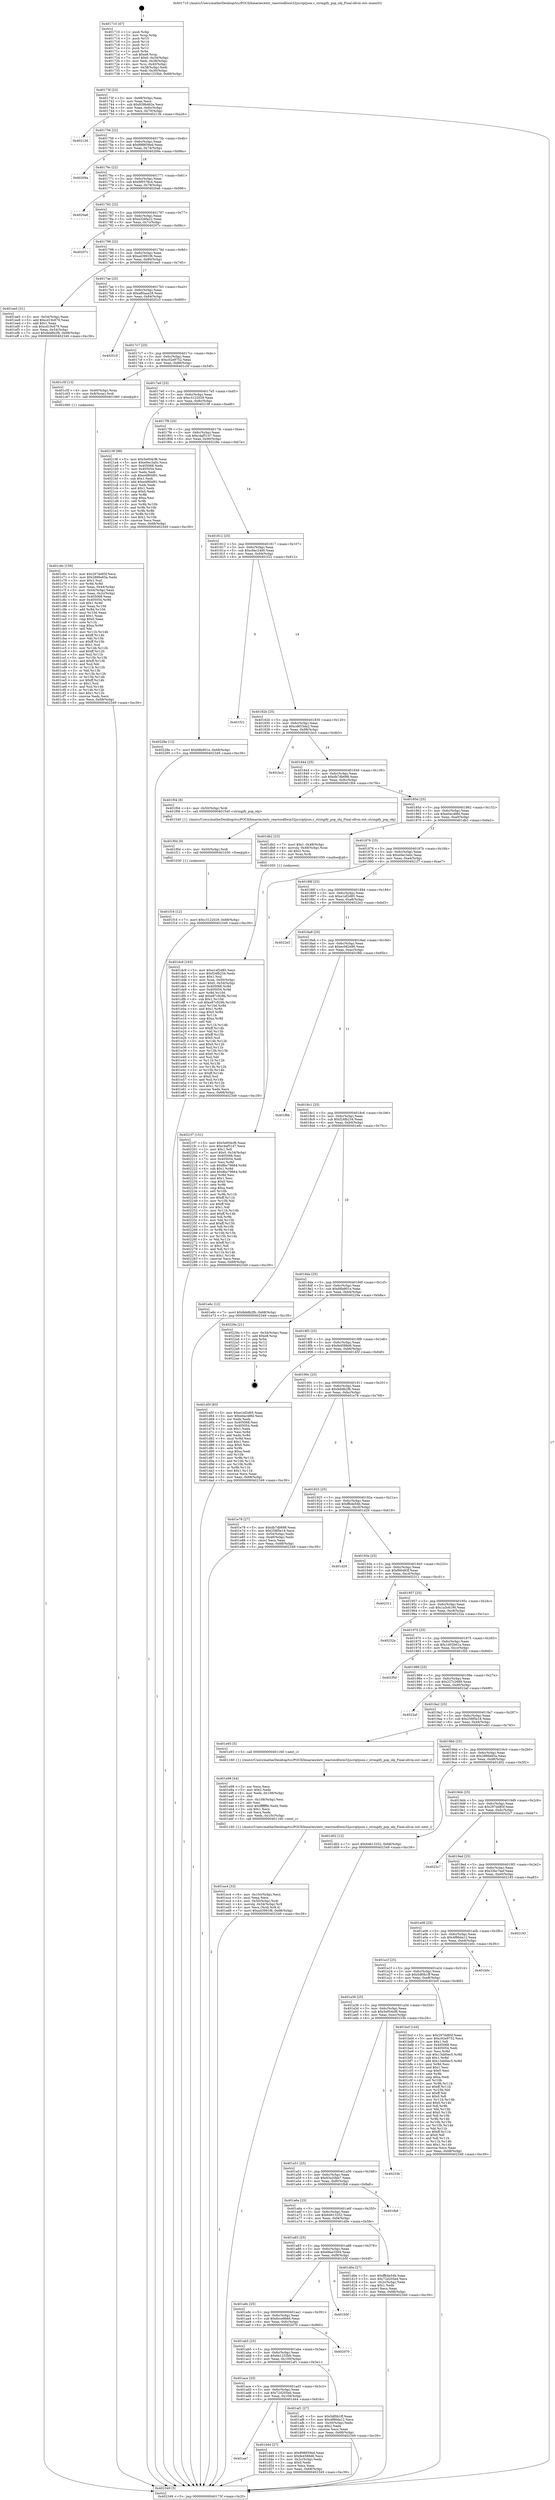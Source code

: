 digraph "0x401710" {
  label = "0x401710 (/mnt/c/Users/mathe/Desktop/tcc/POCII/binaries/extr_reactosdllwin32jscriptjson.c_stringify_pop_obj_Final-ollvm.out::main(0))"
  labelloc = "t"
  node[shape=record]

  Entry [label="",width=0.3,height=0.3,shape=circle,fillcolor=black,style=filled]
  "0x40173f" [label="{
     0x40173f [23]\l
     | [instrs]\l
     &nbsp;&nbsp;0x40173f \<+3\>: mov -0x68(%rbp),%eax\l
     &nbsp;&nbsp;0x401742 \<+2\>: mov %eax,%ecx\l
     &nbsp;&nbsp;0x401744 \<+6\>: sub $0x839bd62e,%ecx\l
     &nbsp;&nbsp;0x40174a \<+3\>: mov %eax,-0x6c(%rbp)\l
     &nbsp;&nbsp;0x40174d \<+3\>: mov %ecx,-0x70(%rbp)\l
     &nbsp;&nbsp;0x401750 \<+6\>: je 0000000000402136 \<main+0xa26\>\l
  }"]
  "0x402136" [label="{
     0x402136\l
  }", style=dashed]
  "0x401756" [label="{
     0x401756 [22]\l
     | [instrs]\l
     &nbsp;&nbsp;0x401756 \<+5\>: jmp 000000000040175b \<main+0x4b\>\l
     &nbsp;&nbsp;0x40175b \<+3\>: mov -0x6c(%rbp),%eax\l
     &nbsp;&nbsp;0x40175e \<+5\>: sub $0x898859ed,%eax\l
     &nbsp;&nbsp;0x401763 \<+3\>: mov %eax,-0x74(%rbp)\l
     &nbsp;&nbsp;0x401766 \<+6\>: je 000000000040209a \<main+0x98a\>\l
  }"]
  Exit [label="",width=0.3,height=0.3,shape=circle,fillcolor=black,style=filled,peripheries=2]
  "0x40209a" [label="{
     0x40209a\l
  }", style=dashed]
  "0x40176c" [label="{
     0x40176c [22]\l
     | [instrs]\l
     &nbsp;&nbsp;0x40176c \<+5\>: jmp 0000000000401771 \<main+0x61\>\l
     &nbsp;&nbsp;0x401771 \<+3\>: mov -0x6c(%rbp),%eax\l
     &nbsp;&nbsp;0x401774 \<+5\>: sub $0x9f0578c4,%eax\l
     &nbsp;&nbsp;0x401779 \<+3\>: mov %eax,-0x78(%rbp)\l
     &nbsp;&nbsp;0x40177c \<+6\>: je 00000000004020a6 \<main+0x996\>\l
  }"]
  "0x401f16" [label="{
     0x401f16 [12]\l
     | [instrs]\l
     &nbsp;&nbsp;0x401f16 \<+7\>: movl $0xc3122029,-0x68(%rbp)\l
     &nbsp;&nbsp;0x401f1d \<+5\>: jmp 0000000000402349 \<main+0xc39\>\l
  }"]
  "0x4020a6" [label="{
     0x4020a6\l
  }", style=dashed]
  "0x401782" [label="{
     0x401782 [22]\l
     | [instrs]\l
     &nbsp;&nbsp;0x401782 \<+5\>: jmp 0000000000401787 \<main+0x77\>\l
     &nbsp;&nbsp;0x401787 \<+3\>: mov -0x6c(%rbp),%eax\l
     &nbsp;&nbsp;0x40178a \<+5\>: sub $0xa326fa22,%eax\l
     &nbsp;&nbsp;0x40178f \<+3\>: mov %eax,-0x7c(%rbp)\l
     &nbsp;&nbsp;0x401792 \<+6\>: je 000000000040207c \<main+0x96c\>\l
  }"]
  "0x401f0d" [label="{
     0x401f0d [9]\l
     | [instrs]\l
     &nbsp;&nbsp;0x401f0d \<+4\>: mov -0x50(%rbp),%rdi\l
     &nbsp;&nbsp;0x401f11 \<+5\>: call 0000000000401030 \<free@plt\>\l
     | [calls]\l
     &nbsp;&nbsp;0x401030 \{1\} (unknown)\l
  }"]
  "0x40207c" [label="{
     0x40207c\l
  }", style=dashed]
  "0x401798" [label="{
     0x401798 [22]\l
     | [instrs]\l
     &nbsp;&nbsp;0x401798 \<+5\>: jmp 000000000040179d \<main+0x8d\>\l
     &nbsp;&nbsp;0x40179d \<+3\>: mov -0x6c(%rbp),%eax\l
     &nbsp;&nbsp;0x4017a0 \<+5\>: sub $0xa43991f6,%eax\l
     &nbsp;&nbsp;0x4017a5 \<+3\>: mov %eax,-0x80(%rbp)\l
     &nbsp;&nbsp;0x4017a8 \<+6\>: je 0000000000401ee5 \<main+0x7d5\>\l
  }"]
  "0x401ec4" [label="{
     0x401ec4 [33]\l
     | [instrs]\l
     &nbsp;&nbsp;0x401ec4 \<+6\>: mov -0x10c(%rbp),%ecx\l
     &nbsp;&nbsp;0x401eca \<+3\>: imul %eax,%ecx\l
     &nbsp;&nbsp;0x401ecd \<+4\>: mov -0x50(%rbp),%rdi\l
     &nbsp;&nbsp;0x401ed1 \<+4\>: movslq -0x54(%rbp),%r8\l
     &nbsp;&nbsp;0x401ed5 \<+4\>: mov %ecx,(%rdi,%r8,4)\l
     &nbsp;&nbsp;0x401ed9 \<+7\>: movl $0xa43991f6,-0x68(%rbp)\l
     &nbsp;&nbsp;0x401ee0 \<+5\>: jmp 0000000000402349 \<main+0xc39\>\l
  }"]
  "0x401ee5" [label="{
     0x401ee5 [31]\l
     | [instrs]\l
     &nbsp;&nbsp;0x401ee5 \<+3\>: mov -0x54(%rbp),%eax\l
     &nbsp;&nbsp;0x401ee8 \<+5\>: add $0xcd19c679,%eax\l
     &nbsp;&nbsp;0x401eed \<+3\>: add $0x1,%eax\l
     &nbsp;&nbsp;0x401ef0 \<+5\>: sub $0xcd19c679,%eax\l
     &nbsp;&nbsp;0x401ef5 \<+3\>: mov %eax,-0x54(%rbp)\l
     &nbsp;&nbsp;0x401ef8 \<+7\>: movl $0xfeb8b2fb,-0x68(%rbp)\l
     &nbsp;&nbsp;0x401eff \<+5\>: jmp 0000000000402349 \<main+0xc39\>\l
  }"]
  "0x4017ae" [label="{
     0x4017ae [25]\l
     | [instrs]\l
     &nbsp;&nbsp;0x4017ae \<+5\>: jmp 00000000004017b3 \<main+0xa3\>\l
     &nbsp;&nbsp;0x4017b3 \<+3\>: mov -0x6c(%rbp),%eax\l
     &nbsp;&nbsp;0x4017b6 \<+5\>: sub $0xa80aae28,%eax\l
     &nbsp;&nbsp;0x4017bb \<+6\>: mov %eax,-0x84(%rbp)\l
     &nbsp;&nbsp;0x4017c1 \<+6\>: je 0000000000402010 \<main+0x900\>\l
  }"]
  "0x401e98" [label="{
     0x401e98 [44]\l
     | [instrs]\l
     &nbsp;&nbsp;0x401e98 \<+2\>: xor %ecx,%ecx\l
     &nbsp;&nbsp;0x401e9a \<+5\>: mov $0x2,%edx\l
     &nbsp;&nbsp;0x401e9f \<+6\>: mov %edx,-0x108(%rbp)\l
     &nbsp;&nbsp;0x401ea5 \<+1\>: cltd\l
     &nbsp;&nbsp;0x401ea6 \<+6\>: mov -0x108(%rbp),%esi\l
     &nbsp;&nbsp;0x401eac \<+2\>: idiv %esi\l
     &nbsp;&nbsp;0x401eae \<+6\>: imul $0xfffffffe,%edx,%edx\l
     &nbsp;&nbsp;0x401eb4 \<+3\>: sub $0x1,%ecx\l
     &nbsp;&nbsp;0x401eb7 \<+2\>: sub %ecx,%edx\l
     &nbsp;&nbsp;0x401eb9 \<+6\>: mov %edx,-0x10c(%rbp)\l
     &nbsp;&nbsp;0x401ebf \<+5\>: call 0000000000401160 \<next_i\>\l
     | [calls]\l
     &nbsp;&nbsp;0x401160 \{1\} (/mnt/c/Users/mathe/Desktop/tcc/POCII/binaries/extr_reactosdllwin32jscriptjson.c_stringify_pop_obj_Final-ollvm.out::next_i)\l
  }"]
  "0x402010" [label="{
     0x402010\l
  }", style=dashed]
  "0x4017c7" [label="{
     0x4017c7 [25]\l
     | [instrs]\l
     &nbsp;&nbsp;0x4017c7 \<+5\>: jmp 00000000004017cc \<main+0xbc\>\l
     &nbsp;&nbsp;0x4017cc \<+3\>: mov -0x6c(%rbp),%eax\l
     &nbsp;&nbsp;0x4017cf \<+5\>: sub $0xc02e9752,%eax\l
     &nbsp;&nbsp;0x4017d4 \<+6\>: mov %eax,-0x88(%rbp)\l
     &nbsp;&nbsp;0x4017da \<+6\>: je 0000000000401c5f \<main+0x54f\>\l
  }"]
  "0x401dc9" [label="{
     0x401dc9 [163]\l
     | [instrs]\l
     &nbsp;&nbsp;0x401dc9 \<+5\>: mov $0xe1ef2d85,%ecx\l
     &nbsp;&nbsp;0x401dce \<+5\>: mov $0xf24fb234,%edx\l
     &nbsp;&nbsp;0x401dd3 \<+3\>: mov $0x1,%sil\l
     &nbsp;&nbsp;0x401dd6 \<+4\>: mov %rax,-0x50(%rbp)\l
     &nbsp;&nbsp;0x401dda \<+7\>: movl $0x0,-0x54(%rbp)\l
     &nbsp;&nbsp;0x401de1 \<+8\>: mov 0x405068,%r8d\l
     &nbsp;&nbsp;0x401de9 \<+8\>: mov 0x405054,%r9d\l
     &nbsp;&nbsp;0x401df1 \<+3\>: mov %r8d,%r10d\l
     &nbsp;&nbsp;0x401df4 \<+7\>: add $0xe87c929b,%r10d\l
     &nbsp;&nbsp;0x401dfb \<+4\>: sub $0x1,%r10d\l
     &nbsp;&nbsp;0x401dff \<+7\>: sub $0xe87c929b,%r10d\l
     &nbsp;&nbsp;0x401e06 \<+4\>: imul %r10d,%r8d\l
     &nbsp;&nbsp;0x401e0a \<+4\>: and $0x1,%r8d\l
     &nbsp;&nbsp;0x401e0e \<+4\>: cmp $0x0,%r8d\l
     &nbsp;&nbsp;0x401e12 \<+4\>: sete %r11b\l
     &nbsp;&nbsp;0x401e16 \<+4\>: cmp $0xa,%r9d\l
     &nbsp;&nbsp;0x401e1a \<+3\>: setl %bl\l
     &nbsp;&nbsp;0x401e1d \<+3\>: mov %r11b,%r14b\l
     &nbsp;&nbsp;0x401e20 \<+4\>: xor $0xff,%r14b\l
     &nbsp;&nbsp;0x401e24 \<+3\>: mov %bl,%r15b\l
     &nbsp;&nbsp;0x401e27 \<+4\>: xor $0xff,%r15b\l
     &nbsp;&nbsp;0x401e2b \<+4\>: xor $0x0,%sil\l
     &nbsp;&nbsp;0x401e2f \<+3\>: mov %r14b,%r12b\l
     &nbsp;&nbsp;0x401e32 \<+4\>: and $0x0,%r12b\l
     &nbsp;&nbsp;0x401e36 \<+3\>: and %sil,%r11b\l
     &nbsp;&nbsp;0x401e39 \<+3\>: mov %r15b,%r13b\l
     &nbsp;&nbsp;0x401e3c \<+4\>: and $0x0,%r13b\l
     &nbsp;&nbsp;0x401e40 \<+3\>: and %sil,%bl\l
     &nbsp;&nbsp;0x401e43 \<+3\>: or %r11b,%r12b\l
     &nbsp;&nbsp;0x401e46 \<+3\>: or %bl,%r13b\l
     &nbsp;&nbsp;0x401e49 \<+3\>: xor %r13b,%r12b\l
     &nbsp;&nbsp;0x401e4c \<+3\>: or %r15b,%r14b\l
     &nbsp;&nbsp;0x401e4f \<+4\>: xor $0xff,%r14b\l
     &nbsp;&nbsp;0x401e53 \<+4\>: or $0x0,%sil\l
     &nbsp;&nbsp;0x401e57 \<+3\>: and %sil,%r14b\l
     &nbsp;&nbsp;0x401e5a \<+3\>: or %r14b,%r12b\l
     &nbsp;&nbsp;0x401e5d \<+4\>: test $0x1,%r12b\l
     &nbsp;&nbsp;0x401e61 \<+3\>: cmovne %edx,%ecx\l
     &nbsp;&nbsp;0x401e64 \<+3\>: mov %ecx,-0x68(%rbp)\l
     &nbsp;&nbsp;0x401e67 \<+5\>: jmp 0000000000402349 \<main+0xc39\>\l
  }"]
  "0x401c5f" [label="{
     0x401c5f [13]\l
     | [instrs]\l
     &nbsp;&nbsp;0x401c5f \<+4\>: mov -0x40(%rbp),%rax\l
     &nbsp;&nbsp;0x401c63 \<+4\>: mov 0x8(%rax),%rdi\l
     &nbsp;&nbsp;0x401c67 \<+5\>: call 0000000000401060 \<atoi@plt\>\l
     | [calls]\l
     &nbsp;&nbsp;0x401060 \{1\} (unknown)\l
  }"]
  "0x4017e0" [label="{
     0x4017e0 [25]\l
     | [instrs]\l
     &nbsp;&nbsp;0x4017e0 \<+5\>: jmp 00000000004017e5 \<main+0xd5\>\l
     &nbsp;&nbsp;0x4017e5 \<+3\>: mov -0x6c(%rbp),%eax\l
     &nbsp;&nbsp;0x4017e8 \<+5\>: sub $0xc3122029,%eax\l
     &nbsp;&nbsp;0x4017ed \<+6\>: mov %eax,-0x8c(%rbp)\l
     &nbsp;&nbsp;0x4017f3 \<+6\>: je 000000000040219f \<main+0xa8f\>\l
  }"]
  "0x401ae7" [label="{
     0x401ae7\l
  }", style=dashed]
  "0x40219f" [label="{
     0x40219f [88]\l
     | [instrs]\l
     &nbsp;&nbsp;0x40219f \<+5\>: mov $0x5e004cf6,%eax\l
     &nbsp;&nbsp;0x4021a4 \<+5\>: mov $0xe0ec3a0c,%ecx\l
     &nbsp;&nbsp;0x4021a9 \<+7\>: mov 0x405068,%edx\l
     &nbsp;&nbsp;0x4021b0 \<+7\>: mov 0x405054,%esi\l
     &nbsp;&nbsp;0x4021b7 \<+2\>: mov %edx,%edi\l
     &nbsp;&nbsp;0x4021b9 \<+6\>: sub $0xe4f60d91,%edi\l
     &nbsp;&nbsp;0x4021bf \<+3\>: sub $0x1,%edi\l
     &nbsp;&nbsp;0x4021c2 \<+6\>: add $0xe4f60d91,%edi\l
     &nbsp;&nbsp;0x4021c8 \<+3\>: imul %edi,%edx\l
     &nbsp;&nbsp;0x4021cb \<+3\>: and $0x1,%edx\l
     &nbsp;&nbsp;0x4021ce \<+3\>: cmp $0x0,%edx\l
     &nbsp;&nbsp;0x4021d1 \<+4\>: sete %r8b\l
     &nbsp;&nbsp;0x4021d5 \<+3\>: cmp $0xa,%esi\l
     &nbsp;&nbsp;0x4021d8 \<+4\>: setl %r9b\l
     &nbsp;&nbsp;0x4021dc \<+3\>: mov %r8b,%r10b\l
     &nbsp;&nbsp;0x4021df \<+3\>: and %r9b,%r10b\l
     &nbsp;&nbsp;0x4021e2 \<+3\>: xor %r9b,%r8b\l
     &nbsp;&nbsp;0x4021e5 \<+3\>: or %r8b,%r10b\l
     &nbsp;&nbsp;0x4021e8 \<+4\>: test $0x1,%r10b\l
     &nbsp;&nbsp;0x4021ec \<+3\>: cmovne %ecx,%eax\l
     &nbsp;&nbsp;0x4021ef \<+3\>: mov %eax,-0x68(%rbp)\l
     &nbsp;&nbsp;0x4021f2 \<+5\>: jmp 0000000000402349 \<main+0xc39\>\l
  }"]
  "0x4017f9" [label="{
     0x4017f9 [25]\l
     | [instrs]\l
     &nbsp;&nbsp;0x4017f9 \<+5\>: jmp 00000000004017fe \<main+0xee\>\l
     &nbsp;&nbsp;0x4017fe \<+3\>: mov -0x6c(%rbp),%eax\l
     &nbsp;&nbsp;0x401801 \<+5\>: sub $0xc4af5147,%eax\l
     &nbsp;&nbsp;0x401806 \<+6\>: mov %eax,-0x90(%rbp)\l
     &nbsp;&nbsp;0x40180c \<+6\>: je 000000000040228e \<main+0xb7e\>\l
  }"]
  "0x401d44" [label="{
     0x401d44 [27]\l
     | [instrs]\l
     &nbsp;&nbsp;0x401d44 \<+5\>: mov $0x898859ed,%eax\l
     &nbsp;&nbsp;0x401d49 \<+5\>: mov $0xfe4588d6,%ecx\l
     &nbsp;&nbsp;0x401d4e \<+3\>: mov -0x2c(%rbp),%edx\l
     &nbsp;&nbsp;0x401d51 \<+3\>: cmp $0x0,%edx\l
     &nbsp;&nbsp;0x401d54 \<+3\>: cmove %ecx,%eax\l
     &nbsp;&nbsp;0x401d57 \<+3\>: mov %eax,-0x68(%rbp)\l
     &nbsp;&nbsp;0x401d5a \<+5\>: jmp 0000000000402349 \<main+0xc39\>\l
  }"]
  "0x40228e" [label="{
     0x40228e [12]\l
     | [instrs]\l
     &nbsp;&nbsp;0x40228e \<+7\>: movl $0xfdfa901e,-0x68(%rbp)\l
     &nbsp;&nbsp;0x402295 \<+5\>: jmp 0000000000402349 \<main+0xc39\>\l
  }"]
  "0x401812" [label="{
     0x401812 [25]\l
     | [instrs]\l
     &nbsp;&nbsp;0x401812 \<+5\>: jmp 0000000000401817 \<main+0x107\>\l
     &nbsp;&nbsp;0x401817 \<+3\>: mov -0x6c(%rbp),%eax\l
     &nbsp;&nbsp;0x40181a \<+5\>: sub $0xc9ac24d0,%eax\l
     &nbsp;&nbsp;0x40181f \<+6\>: mov %eax,-0x94(%rbp)\l
     &nbsp;&nbsp;0x401825 \<+6\>: je 0000000000401f22 \<main+0x812\>\l
  }"]
  "0x401c6c" [label="{
     0x401c6c [150]\l
     | [instrs]\l
     &nbsp;&nbsp;0x401c6c \<+5\>: mov $0x297dd85f,%ecx\l
     &nbsp;&nbsp;0x401c71 \<+5\>: mov $0x2886e65a,%edx\l
     &nbsp;&nbsp;0x401c76 \<+3\>: mov $0x1,%sil\l
     &nbsp;&nbsp;0x401c79 \<+3\>: xor %r8d,%r8d\l
     &nbsp;&nbsp;0x401c7c \<+3\>: mov %eax,-0x44(%rbp)\l
     &nbsp;&nbsp;0x401c7f \<+3\>: mov -0x44(%rbp),%eax\l
     &nbsp;&nbsp;0x401c82 \<+3\>: mov %eax,-0x2c(%rbp)\l
     &nbsp;&nbsp;0x401c85 \<+7\>: mov 0x405068,%eax\l
     &nbsp;&nbsp;0x401c8c \<+8\>: mov 0x405054,%r9d\l
     &nbsp;&nbsp;0x401c94 \<+4\>: sub $0x1,%r8d\l
     &nbsp;&nbsp;0x401c98 \<+3\>: mov %eax,%r10d\l
     &nbsp;&nbsp;0x401c9b \<+3\>: add %r8d,%r10d\l
     &nbsp;&nbsp;0x401c9e \<+4\>: imul %r10d,%eax\l
     &nbsp;&nbsp;0x401ca2 \<+3\>: and $0x1,%eax\l
     &nbsp;&nbsp;0x401ca5 \<+3\>: cmp $0x0,%eax\l
     &nbsp;&nbsp;0x401ca8 \<+4\>: sete %r11b\l
     &nbsp;&nbsp;0x401cac \<+4\>: cmp $0xa,%r9d\l
     &nbsp;&nbsp;0x401cb0 \<+3\>: setl %bl\l
     &nbsp;&nbsp;0x401cb3 \<+3\>: mov %r11b,%r14b\l
     &nbsp;&nbsp;0x401cb6 \<+4\>: xor $0xff,%r14b\l
     &nbsp;&nbsp;0x401cba \<+3\>: mov %bl,%r15b\l
     &nbsp;&nbsp;0x401cbd \<+4\>: xor $0xff,%r15b\l
     &nbsp;&nbsp;0x401cc1 \<+4\>: xor $0x1,%sil\l
     &nbsp;&nbsp;0x401cc5 \<+3\>: mov %r14b,%r12b\l
     &nbsp;&nbsp;0x401cc8 \<+4\>: and $0xff,%r12b\l
     &nbsp;&nbsp;0x401ccc \<+3\>: and %sil,%r11b\l
     &nbsp;&nbsp;0x401ccf \<+3\>: mov %r15b,%r13b\l
     &nbsp;&nbsp;0x401cd2 \<+4\>: and $0xff,%r13b\l
     &nbsp;&nbsp;0x401cd6 \<+3\>: and %sil,%bl\l
     &nbsp;&nbsp;0x401cd9 \<+3\>: or %r11b,%r12b\l
     &nbsp;&nbsp;0x401cdc \<+3\>: or %bl,%r13b\l
     &nbsp;&nbsp;0x401cdf \<+3\>: xor %r13b,%r12b\l
     &nbsp;&nbsp;0x401ce2 \<+3\>: or %r15b,%r14b\l
     &nbsp;&nbsp;0x401ce5 \<+4\>: xor $0xff,%r14b\l
     &nbsp;&nbsp;0x401ce9 \<+4\>: or $0x1,%sil\l
     &nbsp;&nbsp;0x401ced \<+3\>: and %sil,%r14b\l
     &nbsp;&nbsp;0x401cf0 \<+3\>: or %r14b,%r12b\l
     &nbsp;&nbsp;0x401cf3 \<+4\>: test $0x1,%r12b\l
     &nbsp;&nbsp;0x401cf7 \<+3\>: cmovne %edx,%ecx\l
     &nbsp;&nbsp;0x401cfa \<+3\>: mov %ecx,-0x68(%rbp)\l
     &nbsp;&nbsp;0x401cfd \<+5\>: jmp 0000000000402349 \<main+0xc39\>\l
  }"]
  "0x401f22" [label="{
     0x401f22\l
  }", style=dashed]
  "0x40182b" [label="{
     0x40182b [25]\l
     | [instrs]\l
     &nbsp;&nbsp;0x40182b \<+5\>: jmp 0000000000401830 \<main+0x120\>\l
     &nbsp;&nbsp;0x401830 \<+3\>: mov -0x6c(%rbp),%eax\l
     &nbsp;&nbsp;0x401833 \<+5\>: sub $0xcd653da2,%eax\l
     &nbsp;&nbsp;0x401838 \<+6\>: mov %eax,-0x98(%rbp)\l
     &nbsp;&nbsp;0x40183e \<+6\>: je 0000000000401bc3 \<main+0x4b3\>\l
  }"]
  "0x401710" [label="{
     0x401710 [47]\l
     | [instrs]\l
     &nbsp;&nbsp;0x401710 \<+1\>: push %rbp\l
     &nbsp;&nbsp;0x401711 \<+3\>: mov %rsp,%rbp\l
     &nbsp;&nbsp;0x401714 \<+2\>: push %r15\l
     &nbsp;&nbsp;0x401716 \<+2\>: push %r14\l
     &nbsp;&nbsp;0x401718 \<+2\>: push %r13\l
     &nbsp;&nbsp;0x40171a \<+2\>: push %r12\l
     &nbsp;&nbsp;0x40171c \<+1\>: push %rbx\l
     &nbsp;&nbsp;0x40171d \<+7\>: sub $0xe8,%rsp\l
     &nbsp;&nbsp;0x401724 \<+7\>: movl $0x0,-0x34(%rbp)\l
     &nbsp;&nbsp;0x40172b \<+3\>: mov %edi,-0x38(%rbp)\l
     &nbsp;&nbsp;0x40172e \<+4\>: mov %rsi,-0x40(%rbp)\l
     &nbsp;&nbsp;0x401732 \<+3\>: mov -0x38(%rbp),%edi\l
     &nbsp;&nbsp;0x401735 \<+3\>: mov %edi,-0x30(%rbp)\l
     &nbsp;&nbsp;0x401738 \<+7\>: movl $0x6e1233bb,-0x68(%rbp)\l
  }"]
  "0x401bc3" [label="{
     0x401bc3\l
  }", style=dashed]
  "0x401844" [label="{
     0x401844 [25]\l
     | [instrs]\l
     &nbsp;&nbsp;0x401844 \<+5\>: jmp 0000000000401849 \<main+0x139\>\l
     &nbsp;&nbsp;0x401849 \<+3\>: mov -0x6c(%rbp),%eax\l
     &nbsp;&nbsp;0x40184c \<+5\>: sub $0xdb7db688,%eax\l
     &nbsp;&nbsp;0x401851 \<+6\>: mov %eax,-0x9c(%rbp)\l
     &nbsp;&nbsp;0x401857 \<+6\>: je 0000000000401f04 \<main+0x7f4\>\l
  }"]
  "0x402349" [label="{
     0x402349 [5]\l
     | [instrs]\l
     &nbsp;&nbsp;0x402349 \<+5\>: jmp 000000000040173f \<main+0x2f\>\l
  }"]
  "0x401f04" [label="{
     0x401f04 [9]\l
     | [instrs]\l
     &nbsp;&nbsp;0x401f04 \<+4\>: mov -0x50(%rbp),%rdi\l
     &nbsp;&nbsp;0x401f08 \<+5\>: call 0000000000401540 \<stringify_pop_obj\>\l
     | [calls]\l
     &nbsp;&nbsp;0x401540 \{1\} (/mnt/c/Users/mathe/Desktop/tcc/POCII/binaries/extr_reactosdllwin32jscriptjson.c_stringify_pop_obj_Final-ollvm.out::stringify_pop_obj)\l
  }"]
  "0x40185d" [label="{
     0x40185d [25]\l
     | [instrs]\l
     &nbsp;&nbsp;0x40185d \<+5\>: jmp 0000000000401862 \<main+0x152\>\l
     &nbsp;&nbsp;0x401862 \<+3\>: mov -0x6c(%rbp),%eax\l
     &nbsp;&nbsp;0x401865 \<+5\>: sub $0xe0ac48fd,%eax\l
     &nbsp;&nbsp;0x40186a \<+6\>: mov %eax,-0xa0(%rbp)\l
     &nbsp;&nbsp;0x401870 \<+6\>: je 0000000000401db2 \<main+0x6a2\>\l
  }"]
  "0x401ace" [label="{
     0x401ace [25]\l
     | [instrs]\l
     &nbsp;&nbsp;0x401ace \<+5\>: jmp 0000000000401ad3 \<main+0x3c3\>\l
     &nbsp;&nbsp;0x401ad3 \<+3\>: mov -0x6c(%rbp),%eax\l
     &nbsp;&nbsp;0x401ad6 \<+5\>: sub $0x72d205ed,%eax\l
     &nbsp;&nbsp;0x401adb \<+6\>: mov %eax,-0x104(%rbp)\l
     &nbsp;&nbsp;0x401ae1 \<+6\>: je 0000000000401d44 \<main+0x634\>\l
  }"]
  "0x401db2" [label="{
     0x401db2 [23]\l
     | [instrs]\l
     &nbsp;&nbsp;0x401db2 \<+7\>: movl $0x1,-0x48(%rbp)\l
     &nbsp;&nbsp;0x401db9 \<+4\>: movslq -0x48(%rbp),%rax\l
     &nbsp;&nbsp;0x401dbd \<+4\>: shl $0x2,%rax\l
     &nbsp;&nbsp;0x401dc1 \<+3\>: mov %rax,%rdi\l
     &nbsp;&nbsp;0x401dc4 \<+5\>: call 0000000000401050 \<malloc@plt\>\l
     | [calls]\l
     &nbsp;&nbsp;0x401050 \{1\} (unknown)\l
  }"]
  "0x401876" [label="{
     0x401876 [25]\l
     | [instrs]\l
     &nbsp;&nbsp;0x401876 \<+5\>: jmp 000000000040187b \<main+0x16b\>\l
     &nbsp;&nbsp;0x40187b \<+3\>: mov -0x6c(%rbp),%eax\l
     &nbsp;&nbsp;0x40187e \<+5\>: sub $0xe0ec3a0c,%eax\l
     &nbsp;&nbsp;0x401883 \<+6\>: mov %eax,-0xa4(%rbp)\l
     &nbsp;&nbsp;0x401889 \<+6\>: je 00000000004021f7 \<main+0xae7\>\l
  }"]
  "0x401af1" [label="{
     0x401af1 [27]\l
     | [instrs]\l
     &nbsp;&nbsp;0x401af1 \<+5\>: mov $0x5df0b1ff,%eax\l
     &nbsp;&nbsp;0x401af6 \<+5\>: mov $0x4f86da12,%ecx\l
     &nbsp;&nbsp;0x401afb \<+3\>: mov -0x30(%rbp),%edx\l
     &nbsp;&nbsp;0x401afe \<+3\>: cmp $0x2,%edx\l
     &nbsp;&nbsp;0x401b01 \<+3\>: cmovne %ecx,%eax\l
     &nbsp;&nbsp;0x401b04 \<+3\>: mov %eax,-0x68(%rbp)\l
     &nbsp;&nbsp;0x401b07 \<+5\>: jmp 0000000000402349 \<main+0xc39\>\l
  }"]
  "0x4021f7" [label="{
     0x4021f7 [151]\l
     | [instrs]\l
     &nbsp;&nbsp;0x4021f7 \<+5\>: mov $0x5e004cf6,%eax\l
     &nbsp;&nbsp;0x4021fc \<+5\>: mov $0xc4af5147,%ecx\l
     &nbsp;&nbsp;0x402201 \<+2\>: mov $0x1,%dl\l
     &nbsp;&nbsp;0x402203 \<+7\>: movl $0x0,-0x34(%rbp)\l
     &nbsp;&nbsp;0x40220a \<+7\>: mov 0x405068,%esi\l
     &nbsp;&nbsp;0x402211 \<+7\>: mov 0x405054,%edi\l
     &nbsp;&nbsp;0x402218 \<+3\>: mov %esi,%r8d\l
     &nbsp;&nbsp;0x40221b \<+7\>: sub $0x8bc79664,%r8d\l
     &nbsp;&nbsp;0x402222 \<+4\>: sub $0x1,%r8d\l
     &nbsp;&nbsp;0x402226 \<+7\>: add $0x8bc79664,%r8d\l
     &nbsp;&nbsp;0x40222d \<+4\>: imul %r8d,%esi\l
     &nbsp;&nbsp;0x402231 \<+3\>: and $0x1,%esi\l
     &nbsp;&nbsp;0x402234 \<+3\>: cmp $0x0,%esi\l
     &nbsp;&nbsp;0x402237 \<+4\>: sete %r9b\l
     &nbsp;&nbsp;0x40223b \<+3\>: cmp $0xa,%edi\l
     &nbsp;&nbsp;0x40223e \<+4\>: setl %r10b\l
     &nbsp;&nbsp;0x402242 \<+3\>: mov %r9b,%r11b\l
     &nbsp;&nbsp;0x402245 \<+4\>: xor $0xff,%r11b\l
     &nbsp;&nbsp;0x402249 \<+3\>: mov %r10b,%bl\l
     &nbsp;&nbsp;0x40224c \<+3\>: xor $0xff,%bl\l
     &nbsp;&nbsp;0x40224f \<+3\>: xor $0x1,%dl\l
     &nbsp;&nbsp;0x402252 \<+3\>: mov %r11b,%r14b\l
     &nbsp;&nbsp;0x402255 \<+4\>: and $0xff,%r14b\l
     &nbsp;&nbsp;0x402259 \<+3\>: and %dl,%r9b\l
     &nbsp;&nbsp;0x40225c \<+3\>: mov %bl,%r15b\l
     &nbsp;&nbsp;0x40225f \<+4\>: and $0xff,%r15b\l
     &nbsp;&nbsp;0x402263 \<+3\>: and %dl,%r10b\l
     &nbsp;&nbsp;0x402266 \<+3\>: or %r9b,%r14b\l
     &nbsp;&nbsp;0x402269 \<+3\>: or %r10b,%r15b\l
     &nbsp;&nbsp;0x40226c \<+3\>: xor %r15b,%r14b\l
     &nbsp;&nbsp;0x40226f \<+3\>: or %bl,%r11b\l
     &nbsp;&nbsp;0x402272 \<+4\>: xor $0xff,%r11b\l
     &nbsp;&nbsp;0x402276 \<+3\>: or $0x1,%dl\l
     &nbsp;&nbsp;0x402279 \<+3\>: and %dl,%r11b\l
     &nbsp;&nbsp;0x40227c \<+3\>: or %r11b,%r14b\l
     &nbsp;&nbsp;0x40227f \<+4\>: test $0x1,%r14b\l
     &nbsp;&nbsp;0x402283 \<+3\>: cmovne %ecx,%eax\l
     &nbsp;&nbsp;0x402286 \<+3\>: mov %eax,-0x68(%rbp)\l
     &nbsp;&nbsp;0x402289 \<+5\>: jmp 0000000000402349 \<main+0xc39\>\l
  }"]
  "0x40188f" [label="{
     0x40188f [25]\l
     | [instrs]\l
     &nbsp;&nbsp;0x40188f \<+5\>: jmp 0000000000401894 \<main+0x184\>\l
     &nbsp;&nbsp;0x401894 \<+3\>: mov -0x6c(%rbp),%eax\l
     &nbsp;&nbsp;0x401897 \<+5\>: sub $0xe1ef2d85,%eax\l
     &nbsp;&nbsp;0x40189c \<+6\>: mov %eax,-0xa8(%rbp)\l
     &nbsp;&nbsp;0x4018a2 \<+6\>: je 00000000004022e3 \<main+0xbd3\>\l
  }"]
  "0x401ab5" [label="{
     0x401ab5 [25]\l
     | [instrs]\l
     &nbsp;&nbsp;0x401ab5 \<+5\>: jmp 0000000000401aba \<main+0x3aa\>\l
     &nbsp;&nbsp;0x401aba \<+3\>: mov -0x6c(%rbp),%eax\l
     &nbsp;&nbsp;0x401abd \<+5\>: sub $0x6e1233bb,%eax\l
     &nbsp;&nbsp;0x401ac2 \<+6\>: mov %eax,-0x100(%rbp)\l
     &nbsp;&nbsp;0x401ac8 \<+6\>: je 0000000000401af1 \<main+0x3e1\>\l
  }"]
  "0x4022e3" [label="{
     0x4022e3\l
  }", style=dashed]
  "0x4018a8" [label="{
     0x4018a8 [25]\l
     | [instrs]\l
     &nbsp;&nbsp;0x4018a8 \<+5\>: jmp 00000000004018ad \<main+0x19d\>\l
     &nbsp;&nbsp;0x4018ad \<+3\>: mov -0x6c(%rbp),%eax\l
     &nbsp;&nbsp;0x4018b0 \<+5\>: sub $0xec082e80,%eax\l
     &nbsp;&nbsp;0x4018b5 \<+6\>: mov %eax,-0xac(%rbp)\l
     &nbsp;&nbsp;0x4018bb \<+6\>: je 0000000000401f6b \<main+0x85b\>\l
  }"]
  "0x402070" [label="{
     0x402070\l
  }", style=dashed]
  "0x401f6b" [label="{
     0x401f6b\l
  }", style=dashed]
  "0x4018c1" [label="{
     0x4018c1 [25]\l
     | [instrs]\l
     &nbsp;&nbsp;0x4018c1 \<+5\>: jmp 00000000004018c6 \<main+0x1b6\>\l
     &nbsp;&nbsp;0x4018c6 \<+3\>: mov -0x6c(%rbp),%eax\l
     &nbsp;&nbsp;0x4018c9 \<+5\>: sub $0xf24fb234,%eax\l
     &nbsp;&nbsp;0x4018ce \<+6\>: mov %eax,-0xb0(%rbp)\l
     &nbsp;&nbsp;0x4018d4 \<+6\>: je 0000000000401e6c \<main+0x75c\>\l
  }"]
  "0x401a9c" [label="{
     0x401a9c [25]\l
     | [instrs]\l
     &nbsp;&nbsp;0x401a9c \<+5\>: jmp 0000000000401aa1 \<main+0x391\>\l
     &nbsp;&nbsp;0x401aa1 \<+3\>: mov -0x6c(%rbp),%eax\l
     &nbsp;&nbsp;0x401aa4 \<+5\>: sub $0x6cce9b66,%eax\l
     &nbsp;&nbsp;0x401aa9 \<+6\>: mov %eax,-0xfc(%rbp)\l
     &nbsp;&nbsp;0x401aaf \<+6\>: je 0000000000402070 \<main+0x960\>\l
  }"]
  "0x401e6c" [label="{
     0x401e6c [12]\l
     | [instrs]\l
     &nbsp;&nbsp;0x401e6c \<+7\>: movl $0xfeb8b2fb,-0x68(%rbp)\l
     &nbsp;&nbsp;0x401e73 \<+5\>: jmp 0000000000402349 \<main+0xc39\>\l
  }"]
  "0x4018da" [label="{
     0x4018da [25]\l
     | [instrs]\l
     &nbsp;&nbsp;0x4018da \<+5\>: jmp 00000000004018df \<main+0x1cf\>\l
     &nbsp;&nbsp;0x4018df \<+3\>: mov -0x6c(%rbp),%eax\l
     &nbsp;&nbsp;0x4018e2 \<+5\>: sub $0xfdfa901e,%eax\l
     &nbsp;&nbsp;0x4018e7 \<+6\>: mov %eax,-0xb4(%rbp)\l
     &nbsp;&nbsp;0x4018ed \<+6\>: je 000000000040229a \<main+0xb8a\>\l
  }"]
  "0x401b5f" [label="{
     0x401b5f\l
  }", style=dashed]
  "0x40229a" [label="{
     0x40229a [21]\l
     | [instrs]\l
     &nbsp;&nbsp;0x40229a \<+3\>: mov -0x34(%rbp),%eax\l
     &nbsp;&nbsp;0x40229d \<+7\>: add $0xe8,%rsp\l
     &nbsp;&nbsp;0x4022a4 \<+1\>: pop %rbx\l
     &nbsp;&nbsp;0x4022a5 \<+2\>: pop %r12\l
     &nbsp;&nbsp;0x4022a7 \<+2\>: pop %r13\l
     &nbsp;&nbsp;0x4022a9 \<+2\>: pop %r14\l
     &nbsp;&nbsp;0x4022ab \<+2\>: pop %r15\l
     &nbsp;&nbsp;0x4022ad \<+1\>: pop %rbp\l
     &nbsp;&nbsp;0x4022ae \<+1\>: ret\l
  }"]
  "0x4018f3" [label="{
     0x4018f3 [25]\l
     | [instrs]\l
     &nbsp;&nbsp;0x4018f3 \<+5\>: jmp 00000000004018f8 \<main+0x1e8\>\l
     &nbsp;&nbsp;0x4018f8 \<+3\>: mov -0x6c(%rbp),%eax\l
     &nbsp;&nbsp;0x4018fb \<+5\>: sub $0xfe4588d6,%eax\l
     &nbsp;&nbsp;0x401900 \<+6\>: mov %eax,-0xb8(%rbp)\l
     &nbsp;&nbsp;0x401906 \<+6\>: je 0000000000401d5f \<main+0x64f\>\l
  }"]
  "0x401a83" [label="{
     0x401a83 [25]\l
     | [instrs]\l
     &nbsp;&nbsp;0x401a83 \<+5\>: jmp 0000000000401a88 \<main+0x378\>\l
     &nbsp;&nbsp;0x401a88 \<+3\>: mov -0x6c(%rbp),%eax\l
     &nbsp;&nbsp;0x401a8b \<+5\>: sub $0x68ae3594,%eax\l
     &nbsp;&nbsp;0x401a90 \<+6\>: mov %eax,-0xf8(%rbp)\l
     &nbsp;&nbsp;0x401a96 \<+6\>: je 0000000000401b5f \<main+0x44f\>\l
  }"]
  "0x401d5f" [label="{
     0x401d5f [83]\l
     | [instrs]\l
     &nbsp;&nbsp;0x401d5f \<+5\>: mov $0xe1ef2d85,%eax\l
     &nbsp;&nbsp;0x401d64 \<+5\>: mov $0xe0ac48fd,%ecx\l
     &nbsp;&nbsp;0x401d69 \<+2\>: xor %edx,%edx\l
     &nbsp;&nbsp;0x401d6b \<+7\>: mov 0x405068,%esi\l
     &nbsp;&nbsp;0x401d72 \<+7\>: mov 0x405054,%edi\l
     &nbsp;&nbsp;0x401d79 \<+3\>: sub $0x1,%edx\l
     &nbsp;&nbsp;0x401d7c \<+3\>: mov %esi,%r8d\l
     &nbsp;&nbsp;0x401d7f \<+3\>: add %edx,%r8d\l
     &nbsp;&nbsp;0x401d82 \<+4\>: imul %r8d,%esi\l
     &nbsp;&nbsp;0x401d86 \<+3\>: and $0x1,%esi\l
     &nbsp;&nbsp;0x401d89 \<+3\>: cmp $0x0,%esi\l
     &nbsp;&nbsp;0x401d8c \<+4\>: sete %r9b\l
     &nbsp;&nbsp;0x401d90 \<+3\>: cmp $0xa,%edi\l
     &nbsp;&nbsp;0x401d93 \<+4\>: setl %r10b\l
     &nbsp;&nbsp;0x401d97 \<+3\>: mov %r9b,%r11b\l
     &nbsp;&nbsp;0x401d9a \<+3\>: and %r10b,%r11b\l
     &nbsp;&nbsp;0x401d9d \<+3\>: xor %r10b,%r9b\l
     &nbsp;&nbsp;0x401da0 \<+3\>: or %r9b,%r11b\l
     &nbsp;&nbsp;0x401da3 \<+4\>: test $0x1,%r11b\l
     &nbsp;&nbsp;0x401da7 \<+3\>: cmovne %ecx,%eax\l
     &nbsp;&nbsp;0x401daa \<+3\>: mov %eax,-0x68(%rbp)\l
     &nbsp;&nbsp;0x401dad \<+5\>: jmp 0000000000402349 \<main+0xc39\>\l
  }"]
  "0x40190c" [label="{
     0x40190c [25]\l
     | [instrs]\l
     &nbsp;&nbsp;0x40190c \<+5\>: jmp 0000000000401911 \<main+0x201\>\l
     &nbsp;&nbsp;0x401911 \<+3\>: mov -0x6c(%rbp),%eax\l
     &nbsp;&nbsp;0x401914 \<+5\>: sub $0xfeb8b2fb,%eax\l
     &nbsp;&nbsp;0x401919 \<+6\>: mov %eax,-0xbc(%rbp)\l
     &nbsp;&nbsp;0x40191f \<+6\>: je 0000000000401e78 \<main+0x768\>\l
  }"]
  "0x401d0e" [label="{
     0x401d0e [27]\l
     | [instrs]\l
     &nbsp;&nbsp;0x401d0e \<+5\>: mov $0xffb4e54b,%eax\l
     &nbsp;&nbsp;0x401d13 \<+5\>: mov $0x72d205ed,%ecx\l
     &nbsp;&nbsp;0x401d18 \<+3\>: mov -0x2c(%rbp),%edx\l
     &nbsp;&nbsp;0x401d1b \<+3\>: cmp $0x1,%edx\l
     &nbsp;&nbsp;0x401d1e \<+3\>: cmovl %ecx,%eax\l
     &nbsp;&nbsp;0x401d21 \<+3\>: mov %eax,-0x68(%rbp)\l
     &nbsp;&nbsp;0x401d24 \<+5\>: jmp 0000000000402349 \<main+0xc39\>\l
  }"]
  "0x401e78" [label="{
     0x401e78 [27]\l
     | [instrs]\l
     &nbsp;&nbsp;0x401e78 \<+5\>: mov $0xdb7db688,%eax\l
     &nbsp;&nbsp;0x401e7d \<+5\>: mov $0x258f5e18,%ecx\l
     &nbsp;&nbsp;0x401e82 \<+3\>: mov -0x54(%rbp),%edx\l
     &nbsp;&nbsp;0x401e85 \<+3\>: cmp -0x48(%rbp),%edx\l
     &nbsp;&nbsp;0x401e88 \<+3\>: cmovl %ecx,%eax\l
     &nbsp;&nbsp;0x401e8b \<+3\>: mov %eax,-0x68(%rbp)\l
     &nbsp;&nbsp;0x401e8e \<+5\>: jmp 0000000000402349 \<main+0xc39\>\l
  }"]
  "0x401925" [label="{
     0x401925 [25]\l
     | [instrs]\l
     &nbsp;&nbsp;0x401925 \<+5\>: jmp 000000000040192a \<main+0x21a\>\l
     &nbsp;&nbsp;0x40192a \<+3\>: mov -0x6c(%rbp),%eax\l
     &nbsp;&nbsp;0x40192d \<+5\>: sub $0xffb4e54b,%eax\l
     &nbsp;&nbsp;0x401932 \<+6\>: mov %eax,-0xc0(%rbp)\l
     &nbsp;&nbsp;0x401938 \<+6\>: je 0000000000401d29 \<main+0x619\>\l
  }"]
  "0x401a6a" [label="{
     0x401a6a [25]\l
     | [instrs]\l
     &nbsp;&nbsp;0x401a6a \<+5\>: jmp 0000000000401a6f \<main+0x35f\>\l
     &nbsp;&nbsp;0x401a6f \<+3\>: mov -0x6c(%rbp),%eax\l
     &nbsp;&nbsp;0x401a72 \<+5\>: sub $0x64613352,%eax\l
     &nbsp;&nbsp;0x401a77 \<+6\>: mov %eax,-0xf4(%rbp)\l
     &nbsp;&nbsp;0x401a7d \<+6\>: je 0000000000401d0e \<main+0x5fe\>\l
  }"]
  "0x401d29" [label="{
     0x401d29\l
  }", style=dashed]
  "0x40193e" [label="{
     0x40193e [25]\l
     | [instrs]\l
     &nbsp;&nbsp;0x40193e \<+5\>: jmp 0000000000401943 \<main+0x233\>\l
     &nbsp;&nbsp;0x401943 \<+3\>: mov -0x6c(%rbp),%eax\l
     &nbsp;&nbsp;0x401946 \<+5\>: sub $0xf66483f,%eax\l
     &nbsp;&nbsp;0x40194b \<+6\>: mov %eax,-0xc4(%rbp)\l
     &nbsp;&nbsp;0x401951 \<+6\>: je 0000000000402311 \<main+0xc01\>\l
  }"]
  "0x401fb8" [label="{
     0x401fb8\l
  }", style=dashed]
  "0x402311" [label="{
     0x402311\l
  }", style=dashed]
  "0x401957" [label="{
     0x401957 [25]\l
     | [instrs]\l
     &nbsp;&nbsp;0x401957 \<+5\>: jmp 000000000040195c \<main+0x24c\>\l
     &nbsp;&nbsp;0x40195c \<+3\>: mov -0x6c(%rbp),%eax\l
     &nbsp;&nbsp;0x40195f \<+5\>: sub $0x1a3c6190,%eax\l
     &nbsp;&nbsp;0x401964 \<+6\>: mov %eax,-0xc8(%rbp)\l
     &nbsp;&nbsp;0x40196a \<+6\>: je 000000000040232a \<main+0xc1a\>\l
  }"]
  "0x401a51" [label="{
     0x401a51 [25]\l
     | [instrs]\l
     &nbsp;&nbsp;0x401a51 \<+5\>: jmp 0000000000401a56 \<main+0x346\>\l
     &nbsp;&nbsp;0x401a56 \<+3\>: mov -0x6c(%rbp),%eax\l
     &nbsp;&nbsp;0x401a59 \<+5\>: sub $0x63a20bb7,%eax\l
     &nbsp;&nbsp;0x401a5e \<+6\>: mov %eax,-0xf0(%rbp)\l
     &nbsp;&nbsp;0x401a64 \<+6\>: je 0000000000401fb8 \<main+0x8a8\>\l
  }"]
  "0x40232a" [label="{
     0x40232a\l
  }", style=dashed]
  "0x401970" [label="{
     0x401970 [25]\l
     | [instrs]\l
     &nbsp;&nbsp;0x401970 \<+5\>: jmp 0000000000401975 \<main+0x265\>\l
     &nbsp;&nbsp;0x401975 \<+3\>: mov -0x6c(%rbp),%eax\l
     &nbsp;&nbsp;0x401978 \<+5\>: sub $0x1d02b61a,%eax\l
     &nbsp;&nbsp;0x40197d \<+6\>: mov %eax,-0xcc(%rbp)\l
     &nbsp;&nbsp;0x401983 \<+6\>: je 0000000000401f50 \<main+0x840\>\l
  }"]
  "0x40233b" [label="{
     0x40233b\l
  }", style=dashed]
  "0x401f50" [label="{
     0x401f50\l
  }", style=dashed]
  "0x401989" [label="{
     0x401989 [25]\l
     | [instrs]\l
     &nbsp;&nbsp;0x401989 \<+5\>: jmp 000000000040198e \<main+0x27e\>\l
     &nbsp;&nbsp;0x40198e \<+3\>: mov -0x6c(%rbp),%eax\l
     &nbsp;&nbsp;0x401991 \<+5\>: sub $0x227c2689,%eax\l
     &nbsp;&nbsp;0x401996 \<+6\>: mov %eax,-0xd0(%rbp)\l
     &nbsp;&nbsp;0x40199c \<+6\>: je 00000000004022af \<main+0xb9f\>\l
  }"]
  "0x401a38" [label="{
     0x401a38 [25]\l
     | [instrs]\l
     &nbsp;&nbsp;0x401a38 \<+5\>: jmp 0000000000401a3d \<main+0x32d\>\l
     &nbsp;&nbsp;0x401a3d \<+3\>: mov -0x6c(%rbp),%eax\l
     &nbsp;&nbsp;0x401a40 \<+5\>: sub $0x5e004cf6,%eax\l
     &nbsp;&nbsp;0x401a45 \<+6\>: mov %eax,-0xec(%rbp)\l
     &nbsp;&nbsp;0x401a4b \<+6\>: je 000000000040233b \<main+0xc2b\>\l
  }"]
  "0x4022af" [label="{
     0x4022af\l
  }", style=dashed]
  "0x4019a2" [label="{
     0x4019a2 [25]\l
     | [instrs]\l
     &nbsp;&nbsp;0x4019a2 \<+5\>: jmp 00000000004019a7 \<main+0x297\>\l
     &nbsp;&nbsp;0x4019a7 \<+3\>: mov -0x6c(%rbp),%eax\l
     &nbsp;&nbsp;0x4019aa \<+5\>: sub $0x258f5e18,%eax\l
     &nbsp;&nbsp;0x4019af \<+6\>: mov %eax,-0xd4(%rbp)\l
     &nbsp;&nbsp;0x4019b5 \<+6\>: je 0000000000401e93 \<main+0x783\>\l
  }"]
  "0x401bcf" [label="{
     0x401bcf [144]\l
     | [instrs]\l
     &nbsp;&nbsp;0x401bcf \<+5\>: mov $0x297dd85f,%eax\l
     &nbsp;&nbsp;0x401bd4 \<+5\>: mov $0xc02e9752,%ecx\l
     &nbsp;&nbsp;0x401bd9 \<+2\>: mov $0x1,%dl\l
     &nbsp;&nbsp;0x401bdb \<+7\>: mov 0x405068,%esi\l
     &nbsp;&nbsp;0x401be2 \<+7\>: mov 0x405054,%edi\l
     &nbsp;&nbsp;0x401be9 \<+3\>: mov %esi,%r8d\l
     &nbsp;&nbsp;0x401bec \<+7\>: sub $0x13dd0ec5,%r8d\l
     &nbsp;&nbsp;0x401bf3 \<+4\>: sub $0x1,%r8d\l
     &nbsp;&nbsp;0x401bf7 \<+7\>: add $0x13dd0ec5,%r8d\l
     &nbsp;&nbsp;0x401bfe \<+4\>: imul %r8d,%esi\l
     &nbsp;&nbsp;0x401c02 \<+3\>: and $0x1,%esi\l
     &nbsp;&nbsp;0x401c05 \<+3\>: cmp $0x0,%esi\l
     &nbsp;&nbsp;0x401c08 \<+4\>: sete %r9b\l
     &nbsp;&nbsp;0x401c0c \<+3\>: cmp $0xa,%edi\l
     &nbsp;&nbsp;0x401c0f \<+4\>: setl %r10b\l
     &nbsp;&nbsp;0x401c13 \<+3\>: mov %r9b,%r11b\l
     &nbsp;&nbsp;0x401c16 \<+4\>: xor $0xff,%r11b\l
     &nbsp;&nbsp;0x401c1a \<+3\>: mov %r10b,%bl\l
     &nbsp;&nbsp;0x401c1d \<+3\>: xor $0xff,%bl\l
     &nbsp;&nbsp;0x401c20 \<+3\>: xor $0x0,%dl\l
     &nbsp;&nbsp;0x401c23 \<+3\>: mov %r11b,%r14b\l
     &nbsp;&nbsp;0x401c26 \<+4\>: and $0x0,%r14b\l
     &nbsp;&nbsp;0x401c2a \<+3\>: and %dl,%r9b\l
     &nbsp;&nbsp;0x401c2d \<+3\>: mov %bl,%r15b\l
     &nbsp;&nbsp;0x401c30 \<+4\>: and $0x0,%r15b\l
     &nbsp;&nbsp;0x401c34 \<+3\>: and %dl,%r10b\l
     &nbsp;&nbsp;0x401c37 \<+3\>: or %r9b,%r14b\l
     &nbsp;&nbsp;0x401c3a \<+3\>: or %r10b,%r15b\l
     &nbsp;&nbsp;0x401c3d \<+3\>: xor %r15b,%r14b\l
     &nbsp;&nbsp;0x401c40 \<+3\>: or %bl,%r11b\l
     &nbsp;&nbsp;0x401c43 \<+4\>: xor $0xff,%r11b\l
     &nbsp;&nbsp;0x401c47 \<+3\>: or $0x0,%dl\l
     &nbsp;&nbsp;0x401c4a \<+3\>: and %dl,%r11b\l
     &nbsp;&nbsp;0x401c4d \<+3\>: or %r11b,%r14b\l
     &nbsp;&nbsp;0x401c50 \<+4\>: test $0x1,%r14b\l
     &nbsp;&nbsp;0x401c54 \<+3\>: cmovne %ecx,%eax\l
     &nbsp;&nbsp;0x401c57 \<+3\>: mov %eax,-0x68(%rbp)\l
     &nbsp;&nbsp;0x401c5a \<+5\>: jmp 0000000000402349 \<main+0xc39\>\l
  }"]
  "0x401e93" [label="{
     0x401e93 [5]\l
     | [instrs]\l
     &nbsp;&nbsp;0x401e93 \<+5\>: call 0000000000401160 \<next_i\>\l
     | [calls]\l
     &nbsp;&nbsp;0x401160 \{1\} (/mnt/c/Users/mathe/Desktop/tcc/POCII/binaries/extr_reactosdllwin32jscriptjson.c_stringify_pop_obj_Final-ollvm.out::next_i)\l
  }"]
  "0x4019bb" [label="{
     0x4019bb [25]\l
     | [instrs]\l
     &nbsp;&nbsp;0x4019bb \<+5\>: jmp 00000000004019c0 \<main+0x2b0\>\l
     &nbsp;&nbsp;0x4019c0 \<+3\>: mov -0x6c(%rbp),%eax\l
     &nbsp;&nbsp;0x4019c3 \<+5\>: sub $0x2886e65a,%eax\l
     &nbsp;&nbsp;0x4019c8 \<+6\>: mov %eax,-0xd8(%rbp)\l
     &nbsp;&nbsp;0x4019ce \<+6\>: je 0000000000401d02 \<main+0x5f2\>\l
  }"]
  "0x401a1f" [label="{
     0x401a1f [25]\l
     | [instrs]\l
     &nbsp;&nbsp;0x401a1f \<+5\>: jmp 0000000000401a24 \<main+0x314\>\l
     &nbsp;&nbsp;0x401a24 \<+3\>: mov -0x6c(%rbp),%eax\l
     &nbsp;&nbsp;0x401a27 \<+5\>: sub $0x5df0b1ff,%eax\l
     &nbsp;&nbsp;0x401a2c \<+6\>: mov %eax,-0xe8(%rbp)\l
     &nbsp;&nbsp;0x401a32 \<+6\>: je 0000000000401bcf \<main+0x4bf\>\l
  }"]
  "0x401d02" [label="{
     0x401d02 [12]\l
     | [instrs]\l
     &nbsp;&nbsp;0x401d02 \<+7\>: movl $0x64613352,-0x68(%rbp)\l
     &nbsp;&nbsp;0x401d09 \<+5\>: jmp 0000000000402349 \<main+0xc39\>\l
  }"]
  "0x4019d4" [label="{
     0x4019d4 [25]\l
     | [instrs]\l
     &nbsp;&nbsp;0x4019d4 \<+5\>: jmp 00000000004019d9 \<main+0x2c9\>\l
     &nbsp;&nbsp;0x4019d9 \<+3\>: mov -0x6c(%rbp),%eax\l
     &nbsp;&nbsp;0x4019dc \<+5\>: sub $0x297dd85f,%eax\l
     &nbsp;&nbsp;0x4019e1 \<+6\>: mov %eax,-0xdc(%rbp)\l
     &nbsp;&nbsp;0x4019e7 \<+6\>: je 00000000004022c7 \<main+0xbb7\>\l
  }"]
  "0x401b0c" [label="{
     0x401b0c\l
  }", style=dashed]
  "0x4022c7" [label="{
     0x4022c7\l
  }", style=dashed]
  "0x4019ed" [label="{
     0x4019ed [25]\l
     | [instrs]\l
     &nbsp;&nbsp;0x4019ed \<+5\>: jmp 00000000004019f2 \<main+0x2e2\>\l
     &nbsp;&nbsp;0x4019f2 \<+3\>: mov -0x6c(%rbp),%eax\l
     &nbsp;&nbsp;0x4019f5 \<+5\>: sub $0x33bc7bef,%eax\l
     &nbsp;&nbsp;0x4019fa \<+6\>: mov %eax,-0xe0(%rbp)\l
     &nbsp;&nbsp;0x401a00 \<+6\>: je 0000000000402193 \<main+0xa83\>\l
  }"]
  "0x401a06" [label="{
     0x401a06 [25]\l
     | [instrs]\l
     &nbsp;&nbsp;0x401a06 \<+5\>: jmp 0000000000401a0b \<main+0x2fb\>\l
     &nbsp;&nbsp;0x401a0b \<+3\>: mov -0x6c(%rbp),%eax\l
     &nbsp;&nbsp;0x401a0e \<+5\>: sub $0x4f86da12,%eax\l
     &nbsp;&nbsp;0x401a13 \<+6\>: mov %eax,-0xe4(%rbp)\l
     &nbsp;&nbsp;0x401a19 \<+6\>: je 0000000000401b0c \<main+0x3fc\>\l
  }"]
  "0x402193" [label="{
     0x402193\l
  }", style=dashed]
  Entry -> "0x401710" [label=" 1"]
  "0x40173f" -> "0x402136" [label=" 0"]
  "0x40173f" -> "0x401756" [label=" 18"]
  "0x40229a" -> Exit [label=" 1"]
  "0x401756" -> "0x40209a" [label=" 0"]
  "0x401756" -> "0x40176c" [label=" 18"]
  "0x40228e" -> "0x402349" [label=" 1"]
  "0x40176c" -> "0x4020a6" [label=" 0"]
  "0x40176c" -> "0x401782" [label=" 18"]
  "0x4021f7" -> "0x402349" [label=" 1"]
  "0x401782" -> "0x40207c" [label=" 0"]
  "0x401782" -> "0x401798" [label=" 18"]
  "0x40219f" -> "0x402349" [label=" 1"]
  "0x401798" -> "0x401ee5" [label=" 1"]
  "0x401798" -> "0x4017ae" [label=" 17"]
  "0x401f16" -> "0x402349" [label=" 1"]
  "0x4017ae" -> "0x402010" [label=" 0"]
  "0x4017ae" -> "0x4017c7" [label=" 17"]
  "0x401f0d" -> "0x401f16" [label=" 1"]
  "0x4017c7" -> "0x401c5f" [label=" 1"]
  "0x4017c7" -> "0x4017e0" [label=" 16"]
  "0x401f04" -> "0x401f0d" [label=" 1"]
  "0x4017e0" -> "0x40219f" [label=" 1"]
  "0x4017e0" -> "0x4017f9" [label=" 15"]
  "0x401ee5" -> "0x402349" [label=" 1"]
  "0x4017f9" -> "0x40228e" [label=" 1"]
  "0x4017f9" -> "0x401812" [label=" 14"]
  "0x401ec4" -> "0x402349" [label=" 1"]
  "0x401812" -> "0x401f22" [label=" 0"]
  "0x401812" -> "0x40182b" [label=" 14"]
  "0x401e93" -> "0x401e98" [label=" 1"]
  "0x40182b" -> "0x401bc3" [label=" 0"]
  "0x40182b" -> "0x401844" [label=" 14"]
  "0x401e78" -> "0x402349" [label=" 2"]
  "0x401844" -> "0x401f04" [label=" 1"]
  "0x401844" -> "0x40185d" [label=" 13"]
  "0x401e6c" -> "0x402349" [label=" 1"]
  "0x40185d" -> "0x401db2" [label=" 1"]
  "0x40185d" -> "0x401876" [label=" 12"]
  "0x401dc9" -> "0x402349" [label=" 1"]
  "0x401876" -> "0x4021f7" [label=" 1"]
  "0x401876" -> "0x40188f" [label=" 11"]
  "0x401db2" -> "0x401dc9" [label=" 1"]
  "0x40188f" -> "0x4022e3" [label=" 0"]
  "0x40188f" -> "0x4018a8" [label=" 11"]
  "0x401d44" -> "0x402349" [label=" 1"]
  "0x4018a8" -> "0x401f6b" [label=" 0"]
  "0x4018a8" -> "0x4018c1" [label=" 11"]
  "0x401ace" -> "0x401ae7" [label=" 0"]
  "0x4018c1" -> "0x401e6c" [label=" 1"]
  "0x4018c1" -> "0x4018da" [label=" 10"]
  "0x401e98" -> "0x401ec4" [label=" 1"]
  "0x4018da" -> "0x40229a" [label=" 1"]
  "0x4018da" -> "0x4018f3" [label=" 9"]
  "0x401d0e" -> "0x402349" [label=" 1"]
  "0x4018f3" -> "0x401d5f" [label=" 1"]
  "0x4018f3" -> "0x40190c" [label=" 8"]
  "0x401c6c" -> "0x402349" [label=" 1"]
  "0x40190c" -> "0x401e78" [label=" 2"]
  "0x40190c" -> "0x401925" [label=" 6"]
  "0x401c5f" -> "0x401c6c" [label=" 1"]
  "0x401925" -> "0x401d29" [label=" 0"]
  "0x401925" -> "0x40193e" [label=" 6"]
  "0x402349" -> "0x40173f" [label=" 17"]
  "0x40193e" -> "0x402311" [label=" 0"]
  "0x40193e" -> "0x401957" [label=" 6"]
  "0x401710" -> "0x40173f" [label=" 1"]
  "0x401957" -> "0x40232a" [label=" 0"]
  "0x401957" -> "0x401970" [label=" 6"]
  "0x401ab5" -> "0x401ace" [label=" 1"]
  "0x401970" -> "0x401f50" [label=" 0"]
  "0x401970" -> "0x401989" [label=" 6"]
  "0x401ab5" -> "0x401af1" [label=" 1"]
  "0x401989" -> "0x4022af" [label=" 0"]
  "0x401989" -> "0x4019a2" [label=" 6"]
  "0x401a9c" -> "0x401ab5" [label=" 2"]
  "0x4019a2" -> "0x401e93" [label=" 1"]
  "0x4019a2" -> "0x4019bb" [label=" 5"]
  "0x401a9c" -> "0x402070" [label=" 0"]
  "0x4019bb" -> "0x401d02" [label=" 1"]
  "0x4019bb" -> "0x4019d4" [label=" 4"]
  "0x401a83" -> "0x401a9c" [label=" 2"]
  "0x4019d4" -> "0x4022c7" [label=" 0"]
  "0x4019d4" -> "0x4019ed" [label=" 4"]
  "0x401a83" -> "0x401b5f" [label=" 0"]
  "0x4019ed" -> "0x402193" [label=" 0"]
  "0x4019ed" -> "0x401a06" [label=" 4"]
  "0x401d02" -> "0x402349" [label=" 1"]
  "0x401a06" -> "0x401b0c" [label=" 0"]
  "0x401a06" -> "0x401a1f" [label=" 4"]
  "0x401ace" -> "0x401d44" [label=" 1"]
  "0x401a1f" -> "0x401bcf" [label=" 1"]
  "0x401a1f" -> "0x401a38" [label=" 3"]
  "0x401d5f" -> "0x402349" [label=" 1"]
  "0x401a38" -> "0x40233b" [label=" 0"]
  "0x401a38" -> "0x401a51" [label=" 3"]
  "0x401af1" -> "0x402349" [label=" 1"]
  "0x401a51" -> "0x401fb8" [label=" 0"]
  "0x401a51" -> "0x401a6a" [label=" 3"]
  "0x401bcf" -> "0x402349" [label=" 1"]
  "0x401a6a" -> "0x401d0e" [label=" 1"]
  "0x401a6a" -> "0x401a83" [label=" 2"]
}
